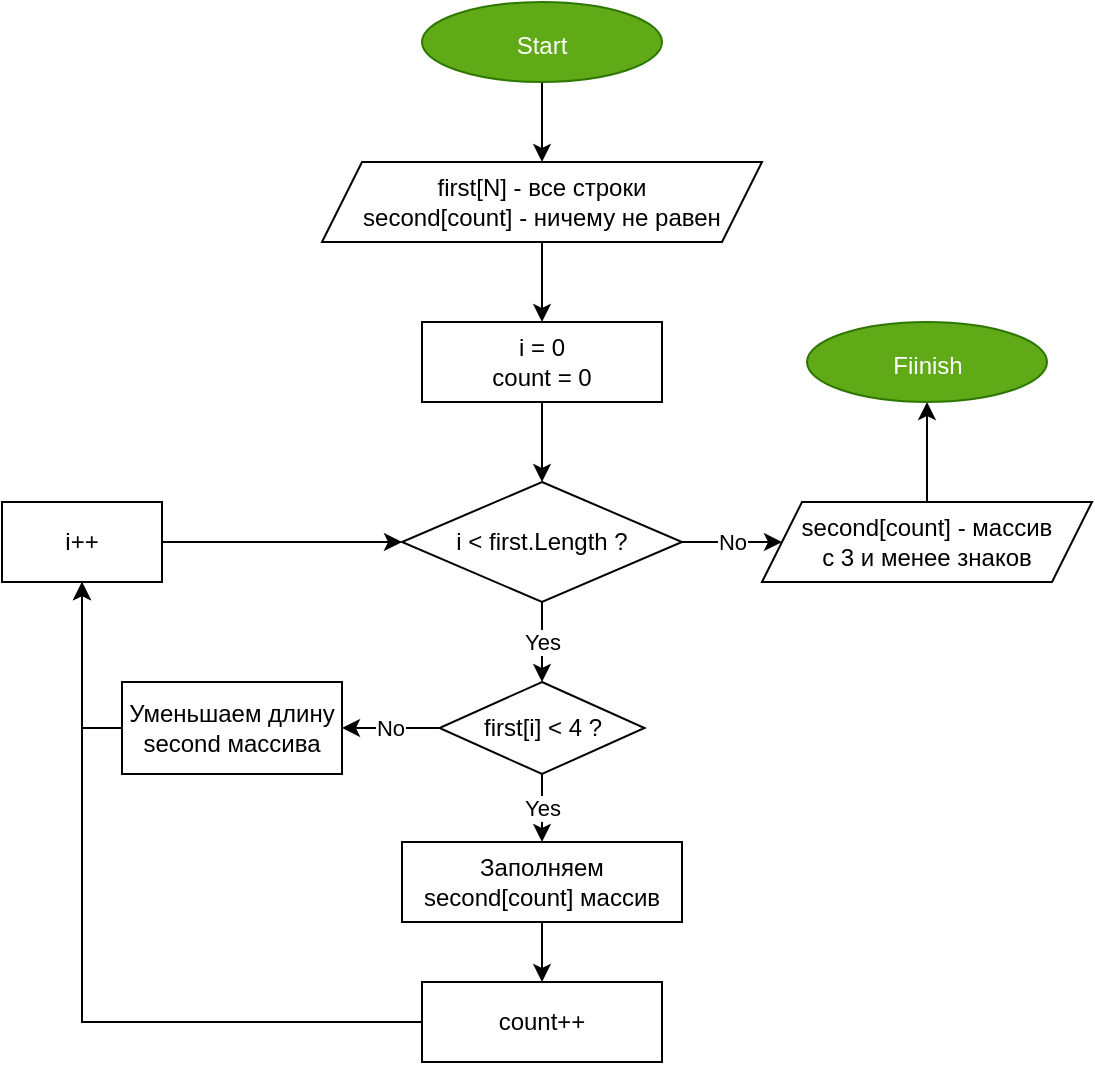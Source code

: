 <mxfile version="20.2.8" type="device"><diagram id="sRCVNXmv83VzWSTF5xrZ" name="Страница 1"><mxGraphModel dx="1022" dy="809" grid="1" gridSize="10" guides="1" tooltips="1" connect="1" arrows="1" fold="1" page="1" pageScale="1" pageWidth="1169" pageHeight="827" math="0" shadow="0"><root><mxCell id="0"/><mxCell id="1" parent="0"/><mxCell id="7D065uACqECZM-gDQLL4-15" style="edgeStyle=orthogonalEdgeStyle;rounded=0;orthogonalLoop=1;jettySize=auto;html=1;exitX=0.5;exitY=1;exitDx=0;exitDy=0;entryX=0.5;entryY=0;entryDx=0;entryDy=0;" parent="1" source="7D065uACqECZM-gDQLL4-1" target="7D065uACqECZM-gDQLL4-2" edge="1"><mxGeometry relative="1" as="geometry"/></mxCell><mxCell id="7D065uACqECZM-gDQLL4-1" value="&lt;font style=&quot;font-size: 12px;&quot;&gt;Start&lt;/font&gt;" style="ellipse;whiteSpace=wrap;html=1;fontSize=16;fillColor=#60a917;strokeColor=#2D7600;fontColor=#ffffff;" parent="1" vertex="1"><mxGeometry x="240" width="120" height="40" as="geometry"/></mxCell><mxCell id="7D065uACqECZM-gDQLL4-14" style="edgeStyle=orthogonalEdgeStyle;rounded=0;orthogonalLoop=1;jettySize=auto;html=1;exitX=0.5;exitY=1;exitDx=0;exitDy=0;entryX=0.5;entryY=0;entryDx=0;entryDy=0;" parent="1" source="7D065uACqECZM-gDQLL4-2" target="7D065uACqECZM-gDQLL4-6" edge="1"><mxGeometry relative="1" as="geometry"/></mxCell><mxCell id="7D065uACqECZM-gDQLL4-2" value="first[N] - все строки&lt;br&gt;second[count] - ничему не равен" style="shape=parallelogram;perimeter=parallelogramPerimeter;whiteSpace=wrap;html=1;fixedSize=1;" parent="1" vertex="1"><mxGeometry x="190" y="80" width="220" height="40" as="geometry"/></mxCell><mxCell id="7D065uACqECZM-gDQLL4-12" value="Yes" style="edgeStyle=orthogonalEdgeStyle;rounded=0;orthogonalLoop=1;jettySize=auto;html=1;exitX=0.5;exitY=1;exitDx=0;exitDy=0;entryX=0.5;entryY=0;entryDx=0;entryDy=0;" parent="1" source="7D065uACqECZM-gDQLL4-4" target="7D065uACqECZM-gDQLL4-5" edge="1"><mxGeometry relative="1" as="geometry"/></mxCell><mxCell id="-53fq6LbVUnExWEW8QY3-1" value="No" style="edgeStyle=orthogonalEdgeStyle;rounded=0;orthogonalLoop=1;jettySize=auto;html=1;exitX=1;exitY=0.5;exitDx=0;exitDy=0;entryX=0;entryY=0.5;entryDx=0;entryDy=0;" edge="1" parent="1" source="7D065uACqECZM-gDQLL4-4" target="7D065uACqECZM-gDQLL4-24"><mxGeometry relative="1" as="geometry"/></mxCell><mxCell id="7D065uACqECZM-gDQLL4-4" value="i &amp;lt; first.Length ?" style="rhombus;whiteSpace=wrap;html=1;" parent="1" vertex="1"><mxGeometry x="230" y="240" width="140" height="60" as="geometry"/></mxCell><mxCell id="-53fq6LbVUnExWEW8QY3-2" value="Yes" style="edgeStyle=orthogonalEdgeStyle;rounded=0;orthogonalLoop=1;jettySize=auto;html=1;exitX=0.5;exitY=1;exitDx=0;exitDy=0;entryX=0.5;entryY=0;entryDx=0;entryDy=0;" edge="1" parent="1" source="7D065uACqECZM-gDQLL4-5" target="7D065uACqECZM-gDQLL4-32"><mxGeometry relative="1" as="geometry"/></mxCell><mxCell id="-53fq6LbVUnExWEW8QY3-5" value="No" style="edgeStyle=orthogonalEdgeStyle;rounded=0;orthogonalLoop=1;jettySize=auto;html=1;exitX=0;exitY=0.5;exitDx=0;exitDy=0;entryX=1;entryY=0.5;entryDx=0;entryDy=0;" edge="1" parent="1" source="7D065uACqECZM-gDQLL4-5" target="-53fq6LbVUnExWEW8QY3-4"><mxGeometry relative="1" as="geometry"/></mxCell><mxCell id="7D065uACqECZM-gDQLL4-5" value="first[i] &amp;lt; 4 ?" style="rhombus;whiteSpace=wrap;html=1;" parent="1" vertex="1"><mxGeometry x="248.75" y="340" width="102.5" height="46" as="geometry"/></mxCell><mxCell id="7D065uACqECZM-gDQLL4-13" style="edgeStyle=orthogonalEdgeStyle;rounded=0;orthogonalLoop=1;jettySize=auto;html=1;exitX=0.5;exitY=1;exitDx=0;exitDy=0;entryX=0.5;entryY=0;entryDx=0;entryDy=0;" parent="1" source="7D065uACqECZM-gDQLL4-6" target="7D065uACqECZM-gDQLL4-4" edge="1"><mxGeometry relative="1" as="geometry"/></mxCell><mxCell id="7D065uACqECZM-gDQLL4-6" value="i = 0&lt;br&gt;count = 0" style="rounded=0;whiteSpace=wrap;html=1;" parent="1" vertex="1"><mxGeometry x="240" y="160" width="120" height="40" as="geometry"/></mxCell><mxCell id="7D065uACqECZM-gDQLL4-10" style="edgeStyle=orthogonalEdgeStyle;rounded=0;orthogonalLoop=1;jettySize=auto;html=1;exitX=0;exitY=0.5;exitDx=0;exitDy=0;entryX=0.5;entryY=1;entryDx=0;entryDy=0;" parent="1" source="7D065uACqECZM-gDQLL4-7" target="7D065uACqECZM-gDQLL4-8" edge="1"><mxGeometry relative="1" as="geometry"><mxPoint x="110" y="290" as="targetPoint"/></mxGeometry></mxCell><mxCell id="7D065uACqECZM-gDQLL4-7" value="count++" style="rounded=0;whiteSpace=wrap;html=1;" parent="1" vertex="1"><mxGeometry x="240" y="490" width="120" height="40" as="geometry"/></mxCell><mxCell id="7D065uACqECZM-gDQLL4-16" style="edgeStyle=orthogonalEdgeStyle;rounded=0;orthogonalLoop=1;jettySize=auto;html=1;exitX=1;exitY=0.5;exitDx=0;exitDy=0;entryX=0;entryY=0.5;entryDx=0;entryDy=0;" parent="1" source="7D065uACqECZM-gDQLL4-8" target="7D065uACqECZM-gDQLL4-4" edge="1"><mxGeometry relative="1" as="geometry"/></mxCell><mxCell id="7D065uACqECZM-gDQLL4-8" value="i++" style="rounded=0;whiteSpace=wrap;html=1;" parent="1" vertex="1"><mxGeometry x="30" y="250" width="80" height="40" as="geometry"/></mxCell><mxCell id="7D065uACqECZM-gDQLL4-26" style="edgeStyle=orthogonalEdgeStyle;rounded=0;orthogonalLoop=1;jettySize=auto;html=1;exitX=0.5;exitY=0;exitDx=0;exitDy=0;entryX=0.5;entryY=1;entryDx=0;entryDy=0;" parent="1" source="7D065uACqECZM-gDQLL4-24" target="7D065uACqECZM-gDQLL4-25" edge="1"><mxGeometry relative="1" as="geometry"/></mxCell><mxCell id="7D065uACqECZM-gDQLL4-24" value="second[count] - массив&lt;br&gt;с 3 и менее знаков" style="shape=parallelogram;perimeter=parallelogramPerimeter;whiteSpace=wrap;html=1;fixedSize=1;" parent="1" vertex="1"><mxGeometry x="410" y="250" width="165" height="40" as="geometry"/></mxCell><mxCell id="7D065uACqECZM-gDQLL4-25" value="&lt;font style=&quot;font-size: 12px;&quot;&gt;Fiinish&lt;/font&gt;" style="ellipse;whiteSpace=wrap;html=1;fontSize=16;fillColor=#60a917;strokeColor=#2D7600;fontColor=#ffffff;" parent="1" vertex="1"><mxGeometry x="432.5" y="160" width="120" height="40" as="geometry"/></mxCell><mxCell id="-53fq6LbVUnExWEW8QY3-3" style="edgeStyle=orthogonalEdgeStyle;rounded=0;orthogonalLoop=1;jettySize=auto;html=1;exitX=0.5;exitY=1;exitDx=0;exitDy=0;entryX=0.5;entryY=0;entryDx=0;entryDy=0;" edge="1" parent="1" source="7D065uACqECZM-gDQLL4-32" target="7D065uACqECZM-gDQLL4-7"><mxGeometry relative="1" as="geometry"/></mxCell><mxCell id="7D065uACqECZM-gDQLL4-32" value="Заполняем second[count] массив" style="rounded=0;whiteSpace=wrap;html=1;" parent="1" vertex="1"><mxGeometry x="230" y="420" width="140" height="40" as="geometry"/></mxCell><mxCell id="-53fq6LbVUnExWEW8QY3-6" style="edgeStyle=orthogonalEdgeStyle;rounded=0;orthogonalLoop=1;jettySize=auto;html=1;exitX=0;exitY=0.5;exitDx=0;exitDy=0;entryX=0.5;entryY=1;entryDx=0;entryDy=0;" edge="1" parent="1" source="-53fq6LbVUnExWEW8QY3-4" target="7D065uACqECZM-gDQLL4-8"><mxGeometry relative="1" as="geometry"/></mxCell><mxCell id="-53fq6LbVUnExWEW8QY3-4" value="Уменьшаем длину second массива" style="rounded=0;whiteSpace=wrap;html=1;" vertex="1" parent="1"><mxGeometry x="90" y="340" width="110" height="46" as="geometry"/></mxCell></root></mxGraphModel></diagram></mxfile>